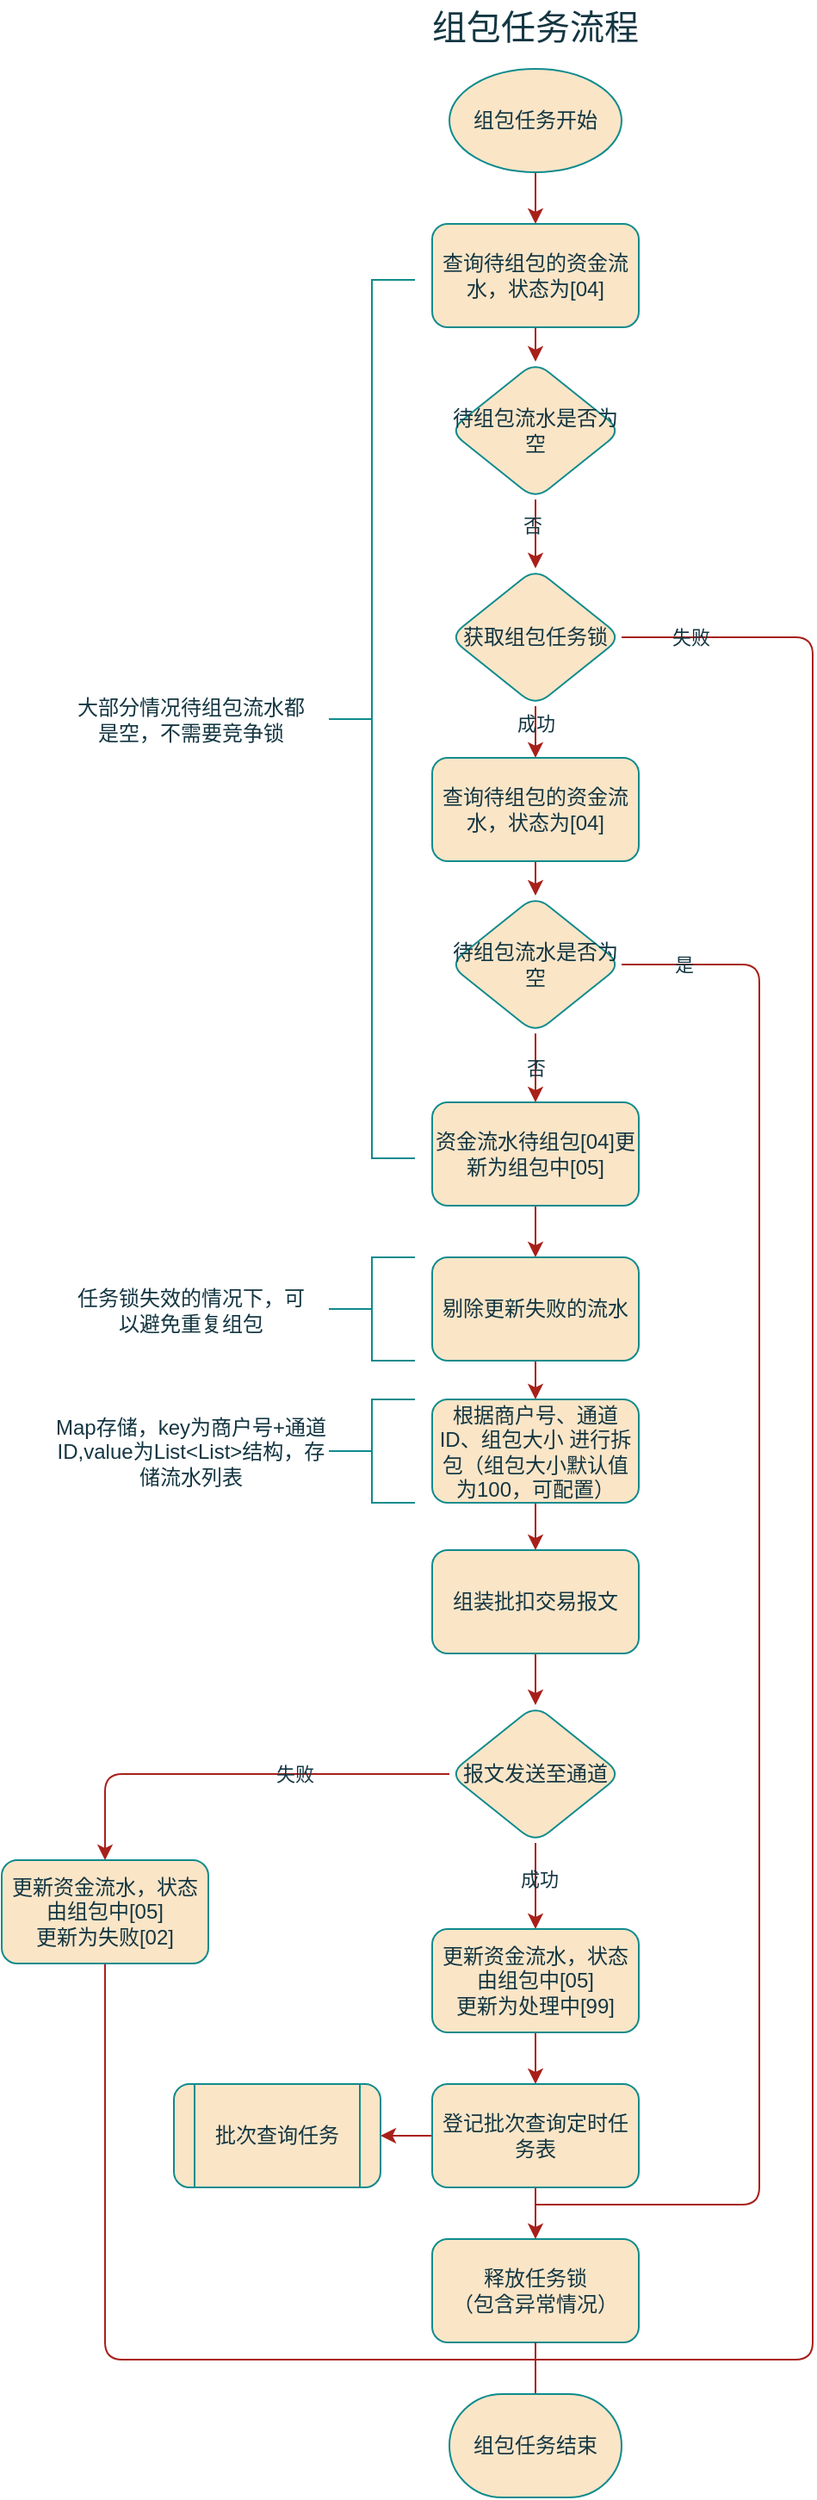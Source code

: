 <mxfile version="21.3.5" type="github">
  <diagram name="第 1 页" id="nqhcbMI4rDcaPDMCXxw6">
    <mxGraphModel dx="1026" dy="595" grid="1" gridSize="10" guides="1" tooltips="1" connect="1" arrows="1" fold="1" page="1" pageScale="1" pageWidth="980" pageHeight="1390" math="0" shadow="0">
      <root>
        <mxCell id="0" />
        <mxCell id="1" parent="0" />
        <mxCell id="cjVjFdAtE-p9HjNd99h4-24" value="" style="edgeStyle=orthogonalEdgeStyle;rounded=1;orthogonalLoop=1;jettySize=auto;html=1;labelBackgroundColor=none;fontColor=default;labelBorderColor=none;strokeColor=#A8201A;" edge="1" parent="1" source="cjVjFdAtE-p9HjNd99h4-25" target="cjVjFdAtE-p9HjNd99h4-32">
          <mxGeometry relative="1" as="geometry" />
        </mxCell>
        <mxCell id="cjVjFdAtE-p9HjNd99h4-25" value="组包任务开始" style="strokeWidth=1;html=1;shape=mxgraph.flowchart.start_1;whiteSpace=wrap;labelBackgroundColor=none;rounded=1;labelBorderColor=none;fillColor=#FAE5C7;strokeColor=#0F8B8D;fontColor=#143642;" vertex="1" parent="1">
          <mxGeometry x="450" y="50" width="100" height="60" as="geometry" />
        </mxCell>
        <mxCell id="cjVjFdAtE-p9HjNd99h4-26" value="" style="edgeStyle=orthogonalEdgeStyle;rounded=1;orthogonalLoop=1;jettySize=auto;html=1;labelBackgroundColor=none;fontColor=default;labelBorderColor=none;strokeColor=#A8201A;" edge="1" parent="1" source="cjVjFdAtE-p9HjNd99h4-30" target="cjVjFdAtE-p9HjNd99h4-41">
          <mxGeometry relative="1" as="geometry" />
        </mxCell>
        <mxCell id="cjVjFdAtE-p9HjNd99h4-27" value="成功" style="edgeLabel;html=1;align=center;verticalAlign=middle;resizable=0;points=[];labelBackgroundColor=none;rounded=1;labelBorderColor=none;fontColor=#143642;" vertex="1" connectable="0" parent="cjVjFdAtE-p9HjNd99h4-26">
          <mxGeometry x="-0.4" relative="1" as="geometry">
            <mxPoint y="-5" as="offset" />
          </mxGeometry>
        </mxCell>
        <mxCell id="cjVjFdAtE-p9HjNd99h4-78" value="" style="edgeStyle=orthogonalEdgeStyle;rounded=1;orthogonalLoop=1;jettySize=auto;html=1;endArrow=none;endFill=0;labelBackgroundColor=none;strokeColor=#A8201A;fontColor=default;" edge="1" parent="1" source="cjVjFdAtE-p9HjNd99h4-30">
          <mxGeometry relative="1" as="geometry">
            <mxPoint x="500" y="1380" as="targetPoint" />
            <Array as="points">
              <mxPoint x="661" y="380" />
            </Array>
          </mxGeometry>
        </mxCell>
        <mxCell id="cjVjFdAtE-p9HjNd99h4-79" value="失败" style="edgeLabel;html=1;align=center;verticalAlign=middle;resizable=0;points=[];rounded=1;labelBackgroundColor=none;fontColor=#143642;" vertex="1" connectable="0" parent="cjVjFdAtE-p9HjNd99h4-78">
          <mxGeometry x="-0.236" relative="1" as="geometry">
            <mxPoint x="-71" y="-375" as="offset" />
          </mxGeometry>
        </mxCell>
        <mxCell id="cjVjFdAtE-p9HjNd99h4-30" value="获取组包任务锁" style="rhombus;whiteSpace=wrap;html=1;strokeWidth=1;labelBackgroundColor=none;rounded=1;labelBorderColor=none;fillColor=#FAE5C7;strokeColor=#0F8B8D;fontColor=#143642;" vertex="1" parent="1">
          <mxGeometry x="450" y="340" width="100" height="80" as="geometry" />
        </mxCell>
        <mxCell id="cjVjFdAtE-p9HjNd99h4-31" value="" style="edgeStyle=orthogonalEdgeStyle;rounded=1;orthogonalLoop=1;jettySize=auto;html=1;labelBackgroundColor=none;fontColor=default;labelBorderColor=none;strokeColor=#A8201A;" edge="1" parent="1" source="cjVjFdAtE-p9HjNd99h4-32" target="cjVjFdAtE-p9HjNd99h4-37">
          <mxGeometry relative="1" as="geometry" />
        </mxCell>
        <mxCell id="cjVjFdAtE-p9HjNd99h4-32" value="查询待组包的资金流水，状态为[04]" style="whiteSpace=wrap;html=1;strokeWidth=1;labelBackgroundColor=none;rounded=1;labelBorderColor=none;fillColor=#FAE5C7;strokeColor=#0F8B8D;fontColor=#143642;" vertex="1" parent="1">
          <mxGeometry x="440" y="140" width="120" height="60" as="geometry" />
        </mxCell>
        <mxCell id="cjVjFdAtE-p9HjNd99h4-33" value="" style="edgeStyle=orthogonalEdgeStyle;rounded=1;orthogonalLoop=1;jettySize=auto;html=1;labelBackgroundColor=none;fontColor=default;labelBorderColor=none;strokeColor=#A8201A;" edge="1" parent="1" source="cjVjFdAtE-p9HjNd99h4-37" target="cjVjFdAtE-p9HjNd99h4-30">
          <mxGeometry relative="1" as="geometry" />
        </mxCell>
        <mxCell id="cjVjFdAtE-p9HjNd99h4-34" value="否" style="edgeLabel;html=1;align=center;verticalAlign=middle;resizable=0;points=[];labelBackgroundColor=none;rounded=1;labelBorderColor=none;fontColor=#143642;" vertex="1" connectable="0" parent="cjVjFdAtE-p9HjNd99h4-33">
          <mxGeometry x="-0.28" y="-2" relative="1" as="geometry">
            <mxPoint as="offset" />
          </mxGeometry>
        </mxCell>
        <mxCell id="cjVjFdAtE-p9HjNd99h4-37" value="待组包流水是否为空" style="rhombus;whiteSpace=wrap;html=1;strokeWidth=1;labelBackgroundColor=none;rounded=1;labelBorderColor=none;fillColor=#FAE5C7;strokeColor=#0F8B8D;fontColor=#143642;" vertex="1" parent="1">
          <mxGeometry x="450" y="220" width="100" height="80" as="geometry" />
        </mxCell>
        <mxCell id="cjVjFdAtE-p9HjNd99h4-38" value="" style="edgeStyle=orthogonalEdgeStyle;rounded=1;orthogonalLoop=1;jettySize=auto;html=1;labelBackgroundColor=none;fontColor=default;labelBorderColor=none;strokeColor=#A8201A;" edge="1" parent="1" source="cjVjFdAtE-p9HjNd99h4-39" target="cjVjFdAtE-p9HjNd99h4-48">
          <mxGeometry relative="1" as="geometry" />
        </mxCell>
        <mxCell id="cjVjFdAtE-p9HjNd99h4-39" value="资金流水待组包[04]更新为组包中[05]" style="whiteSpace=wrap;html=1;strokeWidth=1;labelBackgroundColor=none;rounded=1;labelBorderColor=none;fillColor=#FAE5C7;strokeColor=#0F8B8D;fontColor=#143642;" vertex="1" parent="1">
          <mxGeometry x="440" y="650" width="120" height="60" as="geometry" />
        </mxCell>
        <mxCell id="cjVjFdAtE-p9HjNd99h4-40" value="" style="edgeStyle=orthogonalEdgeStyle;rounded=1;orthogonalLoop=1;jettySize=auto;html=1;labelBackgroundColor=none;fontColor=default;labelBorderColor=none;strokeColor=#A8201A;" edge="1" parent="1" source="cjVjFdAtE-p9HjNd99h4-41" target="cjVjFdAtE-p9HjNd99h4-46">
          <mxGeometry relative="1" as="geometry" />
        </mxCell>
        <mxCell id="cjVjFdAtE-p9HjNd99h4-41" value="查询待组包的资金流水，状态为[04]" style="whiteSpace=wrap;html=1;strokeWidth=1;labelBackgroundColor=none;rounded=1;labelBorderColor=none;fillColor=#FAE5C7;strokeColor=#0F8B8D;fontColor=#143642;" vertex="1" parent="1">
          <mxGeometry x="440" y="450" width="120" height="60" as="geometry" />
        </mxCell>
        <mxCell id="cjVjFdAtE-p9HjNd99h4-42" value="" style="edgeStyle=orthogonalEdgeStyle;rounded=1;orthogonalLoop=1;jettySize=auto;html=1;labelBackgroundColor=none;fontColor=default;labelBorderColor=none;strokeColor=#A8201A;" edge="1" parent="1" source="cjVjFdAtE-p9HjNd99h4-46" target="cjVjFdAtE-p9HjNd99h4-39">
          <mxGeometry relative="1" as="geometry" />
        </mxCell>
        <mxCell id="cjVjFdAtE-p9HjNd99h4-43" value="否" style="edgeLabel;html=1;align=center;verticalAlign=middle;resizable=0;points=[];labelBackgroundColor=none;rounded=1;labelBorderColor=none;fontColor=#143642;" vertex="1" connectable="0" parent="cjVjFdAtE-p9HjNd99h4-42">
          <mxGeometry x="-0.3" relative="1" as="geometry">
            <mxPoint y="6" as="offset" />
          </mxGeometry>
        </mxCell>
        <mxCell id="cjVjFdAtE-p9HjNd99h4-44" value="" style="edgeStyle=orthogonalEdgeStyle;rounded=1;orthogonalLoop=1;jettySize=auto;html=1;endArrow=none;endFill=0;labelBackgroundColor=none;fontColor=default;labelBorderColor=none;strokeColor=#A8201A;" edge="1" parent="1" source="cjVjFdAtE-p9HjNd99h4-46">
          <mxGeometry relative="1" as="geometry">
            <mxPoint x="500" y="1290" as="targetPoint" />
            <Array as="points">
              <mxPoint x="630" y="570" />
              <mxPoint x="630" y="1290" />
              <mxPoint x="560" y="1290" />
            </Array>
          </mxGeometry>
        </mxCell>
        <mxCell id="cjVjFdAtE-p9HjNd99h4-45" value="是" style="edgeLabel;html=1;align=center;verticalAlign=middle;resizable=0;points=[];labelBackgroundColor=none;rounded=1;labelBorderColor=none;fontColor=#143642;" vertex="1" connectable="0" parent="cjVjFdAtE-p9HjNd99h4-44">
          <mxGeometry x="-0.924" relative="1" as="geometry">
            <mxPoint as="offset" />
          </mxGeometry>
        </mxCell>
        <mxCell id="cjVjFdAtE-p9HjNd99h4-46" value="待组包流水是否为空" style="rhombus;whiteSpace=wrap;html=1;strokeWidth=1;labelBackgroundColor=none;rounded=1;labelBorderColor=none;fillColor=#FAE5C7;strokeColor=#0F8B8D;fontColor=#143642;" vertex="1" parent="1">
          <mxGeometry x="450" y="530" width="100" height="80" as="geometry" />
        </mxCell>
        <mxCell id="cjVjFdAtE-p9HjNd99h4-47" value="" style="edgeStyle=orthogonalEdgeStyle;rounded=1;orthogonalLoop=1;jettySize=auto;html=1;labelBackgroundColor=none;fontColor=default;labelBorderColor=none;strokeColor=#A8201A;" edge="1" parent="1" source="cjVjFdAtE-p9HjNd99h4-48" target="cjVjFdAtE-p9HjNd99h4-50">
          <mxGeometry relative="1" as="geometry" />
        </mxCell>
        <mxCell id="cjVjFdAtE-p9HjNd99h4-48" value="剔除更新失败的流水" style="whiteSpace=wrap;html=1;strokeWidth=1;labelBackgroundColor=none;rounded=1;labelBorderColor=none;fillColor=#FAE5C7;strokeColor=#0F8B8D;fontColor=#143642;" vertex="1" parent="1">
          <mxGeometry x="440" y="740" width="120" height="60" as="geometry" />
        </mxCell>
        <mxCell id="cjVjFdAtE-p9HjNd99h4-49" value="" style="edgeStyle=orthogonalEdgeStyle;rounded=1;orthogonalLoop=1;jettySize=auto;html=1;labelBackgroundColor=none;fontColor=default;labelBorderColor=none;strokeColor=#A8201A;" edge="1" parent="1" source="cjVjFdAtE-p9HjNd99h4-50" target="cjVjFdAtE-p9HjNd99h4-56">
          <mxGeometry relative="1" as="geometry" />
        </mxCell>
        <mxCell id="cjVjFdAtE-p9HjNd99h4-50" value="根据商户号、通道ID、组包大小 进行拆包（组包大小默认值为100，可配置）" style="whiteSpace=wrap;html=1;strokeWidth=1;labelBackgroundColor=none;rounded=1;labelBorderColor=none;fillColor=#FAE5C7;strokeColor=#0F8B8D;fontColor=#143642;" vertex="1" parent="1">
          <mxGeometry x="440" y="822.5" width="120" height="60" as="geometry" />
        </mxCell>
        <mxCell id="cjVjFdAtE-p9HjNd99h4-51" value="" style="strokeWidth=1;html=1;shape=mxgraph.flowchart.annotation_2;align=left;labelPosition=right;pointerEvents=1;labelBackgroundColor=none;rounded=1;labelBorderColor=none;fillColor=#FAE5C7;strokeColor=#0F8B8D;fontColor=#143642;" vertex="1" parent="1">
          <mxGeometry x="380" y="740" width="50" height="60" as="geometry" />
        </mxCell>
        <mxCell id="cjVjFdAtE-p9HjNd99h4-52" value="任务锁失效的情况下，可以避免重复组包" style="text;html=1;strokeColor=none;fillColor=none;align=center;verticalAlign=middle;whiteSpace=wrap;rounded=1;fontSize=12;labelBackgroundColor=none;labelBorderColor=none;fontColor=#143642;" vertex="1" parent="1">
          <mxGeometry x="230" y="750" width="140" height="42.5" as="geometry" />
        </mxCell>
        <mxCell id="cjVjFdAtE-p9HjNd99h4-53" value="" style="strokeWidth=1;html=1;shape=mxgraph.flowchart.annotation_2;align=left;labelPosition=right;pointerEvents=1;labelBackgroundColor=none;rounded=1;labelBorderColor=none;fillColor=#FAE5C7;strokeColor=#0F8B8D;fontColor=#143642;" vertex="1" parent="1">
          <mxGeometry x="380" y="822.5" width="50" height="60" as="geometry" />
        </mxCell>
        <mxCell id="cjVjFdAtE-p9HjNd99h4-54" value="Map存储，key为商户号+通道ID,value为List&amp;lt;List&amp;gt;结构，存储流水列表" style="text;html=1;strokeColor=none;fillColor=none;align=center;verticalAlign=middle;whiteSpace=wrap;rounded=1;fontSize=12;labelBackgroundColor=none;labelBorderColor=none;fontColor=#143642;" vertex="1" parent="1">
          <mxGeometry x="220" y="830" width="160" height="45" as="geometry" />
        </mxCell>
        <mxCell id="cjVjFdAtE-p9HjNd99h4-55" value="" style="edgeStyle=orthogonalEdgeStyle;rounded=1;orthogonalLoop=1;jettySize=auto;html=1;labelBackgroundColor=none;fontColor=default;labelBorderColor=none;strokeColor=#A8201A;" edge="1" parent="1" source="cjVjFdAtE-p9HjNd99h4-56" target="cjVjFdAtE-p9HjNd99h4-63">
          <mxGeometry relative="1" as="geometry" />
        </mxCell>
        <mxCell id="cjVjFdAtE-p9HjNd99h4-56" value="组装批扣交易报文" style="whiteSpace=wrap;html=1;strokeWidth=1;labelBackgroundColor=none;rounded=1;labelBorderColor=none;fillColor=#FAE5C7;strokeColor=#0F8B8D;fontColor=#143642;" vertex="1" parent="1">
          <mxGeometry x="440" y="910" width="120" height="60" as="geometry" />
        </mxCell>
        <mxCell id="cjVjFdAtE-p9HjNd99h4-57" value="" style="strokeWidth=1;html=1;shape=mxgraph.flowchart.annotation_2;align=left;labelPosition=right;pointerEvents=1;labelBackgroundColor=none;rounded=1;labelBorderColor=none;fillColor=#FAE5C7;strokeColor=#0F8B8D;fontColor=#143642;" vertex="1" parent="1">
          <mxGeometry x="380" y="172.5" width="50" height="510" as="geometry" />
        </mxCell>
        <mxCell id="cjVjFdAtE-p9HjNd99h4-58" value="大部分情况待组包流水都是空，不需要竞争锁" style="text;html=1;strokeColor=none;fillColor=none;align=center;verticalAlign=middle;whiteSpace=wrap;rounded=1;fontSize=12;labelBackgroundColor=none;labelBorderColor=none;fontColor=#143642;" vertex="1" parent="1">
          <mxGeometry x="230" y="392.5" width="140" height="70" as="geometry" />
        </mxCell>
        <mxCell id="cjVjFdAtE-p9HjNd99h4-59" value="" style="edgeStyle=orthogonalEdgeStyle;rounded=1;orthogonalLoop=1;jettySize=auto;html=1;labelBackgroundColor=none;fontColor=default;labelBorderColor=none;strokeColor=#A8201A;" edge="1" parent="1" source="cjVjFdAtE-p9HjNd99h4-63" target="cjVjFdAtE-p9HjNd99h4-64">
          <mxGeometry relative="1" as="geometry">
            <Array as="points">
              <mxPoint x="250" y="1040" />
            </Array>
          </mxGeometry>
        </mxCell>
        <mxCell id="cjVjFdAtE-p9HjNd99h4-60" value="失败" style="edgeLabel;html=1;align=center;verticalAlign=middle;resizable=0;points=[];labelBackgroundColor=none;rounded=1;labelBorderColor=none;fontColor=#143642;" vertex="1" connectable="0" parent="cjVjFdAtE-p9HjNd99h4-59">
          <mxGeometry x="0.114" y="-1" relative="1" as="geometry">
            <mxPoint x="49" y="1" as="offset" />
          </mxGeometry>
        </mxCell>
        <mxCell id="cjVjFdAtE-p9HjNd99h4-61" value="" style="edgeStyle=orthogonalEdgeStyle;rounded=1;orthogonalLoop=1;jettySize=auto;html=1;labelBackgroundColor=none;fontColor=default;labelBorderColor=none;strokeColor=#A8201A;" edge="1" parent="1" source="cjVjFdAtE-p9HjNd99h4-66">
          <mxGeometry relative="1" as="geometry">
            <mxPoint x="500" y="1180" as="targetPoint" />
          </mxGeometry>
        </mxCell>
        <mxCell id="cjVjFdAtE-p9HjNd99h4-83" value="" style="edgeStyle=orthogonalEdgeStyle;rounded=1;orthogonalLoop=1;jettySize=auto;html=1;labelBackgroundColor=none;strokeColor=#A8201A;fontColor=default;" edge="1" parent="1" source="cjVjFdAtE-p9HjNd99h4-63" target="cjVjFdAtE-p9HjNd99h4-66">
          <mxGeometry relative="1" as="geometry" />
        </mxCell>
        <mxCell id="cjVjFdAtE-p9HjNd99h4-84" value="成功" style="edgeLabel;html=1;align=center;verticalAlign=middle;resizable=0;points=[];rounded=1;labelBackgroundColor=none;fontColor=#143642;" vertex="1" connectable="0" parent="cjVjFdAtE-p9HjNd99h4-83">
          <mxGeometry x="-0.16" y="2" relative="1" as="geometry">
            <mxPoint as="offset" />
          </mxGeometry>
        </mxCell>
        <mxCell id="cjVjFdAtE-p9HjNd99h4-63" value="报文发送至通道" style="rhombus;whiteSpace=wrap;html=1;strokeWidth=1;labelBackgroundColor=none;rounded=1;labelBorderColor=none;fillColor=#FAE5C7;strokeColor=#0F8B8D;fontColor=#143642;" vertex="1" parent="1">
          <mxGeometry x="450" y="1000" width="100" height="80" as="geometry" />
        </mxCell>
        <mxCell id="cjVjFdAtE-p9HjNd99h4-89" value="" style="edgeStyle=orthogonalEdgeStyle;rounded=1;orthogonalLoop=1;jettySize=auto;html=1;strokeColor=#A8201A;fontColor=#143642;fillColor=#FAE5C7;endArrow=none;endFill=0;" edge="1" parent="1" source="cjVjFdAtE-p9HjNd99h4-64">
          <mxGeometry relative="1" as="geometry">
            <mxPoint x="500" y="1380" as="targetPoint" />
            <Array as="points">
              <mxPoint x="250" y="1380" />
            </Array>
          </mxGeometry>
        </mxCell>
        <mxCell id="cjVjFdAtE-p9HjNd99h4-64" value="更新资金流水，状态&lt;br&gt;由组包中[05]&lt;br&gt;更新为失败[02]" style="whiteSpace=wrap;html=1;strokeWidth=1;labelBackgroundColor=none;rounded=1;labelBorderColor=none;fillColor=#FAE5C7;strokeColor=#0F8B8D;fontColor=#143642;" vertex="1" parent="1">
          <mxGeometry x="190" y="1090" width="120" height="60" as="geometry" />
        </mxCell>
        <mxCell id="cjVjFdAtE-p9HjNd99h4-65" value="" style="edgeStyle=orthogonalEdgeStyle;rounded=1;orthogonalLoop=1;jettySize=auto;html=1;labelBackgroundColor=none;fontColor=default;labelBorderColor=none;strokeColor=#A8201A;" edge="1" parent="1" source="cjVjFdAtE-p9HjNd99h4-66" target="cjVjFdAtE-p9HjNd99h4-70">
          <mxGeometry relative="1" as="geometry" />
        </mxCell>
        <mxCell id="cjVjFdAtE-p9HjNd99h4-67" value="释放任务锁&lt;br&gt;（包含异常情况）" style="whiteSpace=wrap;html=1;strokeWidth=1;labelBackgroundColor=none;rounded=1;labelBorderColor=none;fillColor=#FAE5C7;strokeColor=#0F8B8D;fontColor=#143642;" vertex="1" parent="1">
          <mxGeometry x="440" y="1310" width="120" height="60" as="geometry" />
        </mxCell>
        <mxCell id="cjVjFdAtE-p9HjNd99h4-68" value="" style="edgeStyle=orthogonalEdgeStyle;rounded=1;orthogonalLoop=1;jettySize=auto;html=1;labelBackgroundColor=none;fontColor=default;labelBorderColor=none;strokeColor=#A8201A;" edge="1" parent="1" source="cjVjFdAtE-p9HjNd99h4-70" target="cjVjFdAtE-p9HjNd99h4-71">
          <mxGeometry relative="1" as="geometry" />
        </mxCell>
        <mxCell id="cjVjFdAtE-p9HjNd99h4-69" value="" style="edgeStyle=orthogonalEdgeStyle;rounded=1;orthogonalLoop=1;jettySize=auto;html=1;labelBackgroundColor=none;fontColor=default;labelBorderColor=none;strokeColor=#A8201A;" edge="1" parent="1" source="cjVjFdAtE-p9HjNd99h4-70" target="cjVjFdAtE-p9HjNd99h4-67">
          <mxGeometry relative="1" as="geometry" />
        </mxCell>
        <mxCell id="cjVjFdAtE-p9HjNd99h4-70" value="登记批次查询定时任务表" style="whiteSpace=wrap;html=1;strokeWidth=1;labelBackgroundColor=none;rounded=1;labelBorderColor=none;fillColor=#FAE5C7;strokeColor=#0F8B8D;fontColor=#143642;" vertex="1" parent="1">
          <mxGeometry x="440" y="1220" width="120" height="60" as="geometry" />
        </mxCell>
        <mxCell id="cjVjFdAtE-p9HjNd99h4-71" value="批次查询任务" style="shape=process;whiteSpace=wrap;html=1;backgroundOutline=1;strokeWidth=1;labelBackgroundColor=none;rounded=1;labelBorderColor=none;fillColor=#FAE5C7;strokeColor=#0F8B8D;fontColor=#143642;" vertex="1" parent="1">
          <mxGeometry x="290" y="1220" width="120" height="60" as="geometry" />
        </mxCell>
        <mxCell id="cjVjFdAtE-p9HjNd99h4-72" value="" style="edgeStyle=orthogonalEdgeStyle;rounded=1;orthogonalLoop=1;jettySize=auto;html=1;endArrow=none;endFill=0;labelBackgroundColor=none;fontColor=default;labelBorderColor=none;strokeColor=#A8201A;" edge="1" parent="1" source="cjVjFdAtE-p9HjNd99h4-67" target="cjVjFdAtE-p9HjNd99h4-73">
          <mxGeometry relative="1" as="geometry">
            <mxPoint x="500" y="1430" as="sourcePoint" />
            <mxPoint x="500" y="1540" as="targetPoint" />
          </mxGeometry>
        </mxCell>
        <mxCell id="cjVjFdAtE-p9HjNd99h4-73" value="组包任务结束" style="strokeWidth=1;html=1;shape=mxgraph.flowchart.terminator;whiteSpace=wrap;labelBackgroundColor=none;rounded=1;labelBorderColor=none;fillColor=#FAE5C7;strokeColor=#0F8B8D;fontColor=#143642;" vertex="1" parent="1">
          <mxGeometry x="450" y="1400" width="100" height="60" as="geometry" />
        </mxCell>
        <mxCell id="cjVjFdAtE-p9HjNd99h4-74" value="组包任务流程" style="text;html=1;strokeColor=none;fillColor=none;align=center;verticalAlign=middle;whiteSpace=wrap;rounded=1;fontSize=20;labelBackgroundColor=none;labelBorderColor=none;fontColor=#143642;" vertex="1" parent="1">
          <mxGeometry x="410" y="10" width="180" height="30" as="geometry" />
        </mxCell>
        <mxCell id="cjVjFdAtE-p9HjNd99h4-66" value="更新资金流水，状态&lt;br&gt;由组包中[05]&lt;br&gt;更新为处理中[99]" style="whiteSpace=wrap;html=1;strokeWidth=1;labelBackgroundColor=none;rounded=1;labelBorderColor=none;fillColor=#FAE5C7;strokeColor=#0F8B8D;fontColor=#143642;" vertex="1" parent="1">
          <mxGeometry x="440" y="1130" width="120" height="60" as="geometry" />
        </mxCell>
      </root>
    </mxGraphModel>
  </diagram>
</mxfile>
